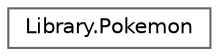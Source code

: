 digraph "Graphical Class Hierarchy"
{
 // INTERACTIVE_SVG=YES
 // LATEX_PDF_SIZE
  bgcolor="transparent";
  edge [fontname=Helvetica,fontsize=10,labelfontname=Helvetica,labelfontsize=10];
  node [fontname=Helvetica,fontsize=10,shape=box,height=0.2,width=0.4];
  rankdir="LR";
  Node0 [id="Node000000",label="Library.Pokemon",height=0.2,width=0.4,color="grey40", fillcolor="white", style="filled",URL="$classLibrary_1_1Pokemon.html",tooltip="Clase que representa un Pokémon con nombre, puntos de vida, lista de ataques, tipo y estado de derrot..."];
}
